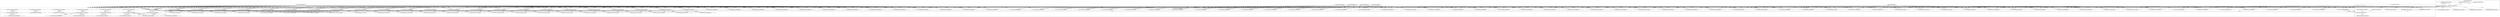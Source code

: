 digraph G {
	"1_fwatchdog#ServerID_6dcbcc88d5-j9zwp"->"10.1.80.1:34756#ServerID_OuterContainerID"[ label="RESPONSE" ];
	"1_fwatchdog#ServerID_6dcbcc88d5-j9zwp"->"10.1.80.1:34758#ServerID_OuterContainerID"[ label="RESPONSE" ];
	"10.1.80.1:57766#ServerID_OuterContainerID"->"1_fwatchdog#ServerID_667d78fb58-55kvm"[ label="GET" ];
	"10.1.80.1:34756#ServerID_OuterContainerID"->"1_fwatchdog#ServerID_6dcbcc88d5-j9zwp"[ label="GET" ];
	"10.1.80.1:34758#ServerID_OuterContainerID"->"1_fwatchdog#ServerID_6dcbcc88d5-j9zwp"[ label="GET" ];
	"1_fwatchdog#ServerID_667d78fb58-55kvm"->"10.1.80.1:57766#ServerID_OuterContainerID"[ label="RESPONSE" ];
	"10.1.80.1:57767#ServerID_OuterContainerID"->"1_fwatchdog#ServerID_667d78fb58-55kvm"[ label="GET" ];
	"10.152.183.10:53#ServerID_OuterContainerID"->"11_node#ServerID_0802701be25e"[ label="recvfrom" ];
	"1_fwatchdog#ServerID_667d78fb58-55kvm"->"10.1.80.1:57767#ServerID_OuterContainerID"[ label="RESPONSE" ];
	"10.1.80.1:57740#ServerID_OuterContainerID"->"1_fwatchdog#ServerID_8665dd9487-fclr8"[ label="GET" ];
	"10.1.80.1:57741#ServerID_OuterContainerID"->"1_fwatchdog#ServerID_8665dd9487-fclr8"[ label="GET" ];
	"1_fwatchdog#ServerID_8665dd9487-fclr8"->"10.1.80.1:57740#ServerID_OuterContainerID"[ label="RESPONSE" ];
	"1_fwatchdog#ServerID_8665dd9487-fclr8"->"10.1.80.1:57741#ServerID_OuterContainerID"[ label="RESPONSE" ];
	"10.1.80.1:37868#ServerID_OuterContainerID"->"1_fwatchdog#ServerID_76c96688d7-jnp5f"[ label="GET" ];
	"10.1.80.1:37870#ServerID_OuterContainerID"->"1_fwatchdog#ServerID_76c96688d7-jnp5f"[ label="GET" ];
	"1_fwatchdog#ServerID_76c96688d7-jnp5f"->"10.1.80.1:37868#ServerID_OuterContainerID"[ label="RESPONSE" ];
	"1_fwatchdog#ServerID_76c96688d7-jnp5f"->"10.1.80.1:37870#ServerID_OuterContainerID"[ label="RESPONSE" ];
	"10.1.80.1:57802#ServerID_OuterContainerID"->"1_fwatchdog#ServerID_667d78fb58-55kvm"[ label="GET" ];
	"1_fwatchdog#ServerID_667d78fb58-55kvm"->"10.1.80.1:57802#ServerID_OuterContainerID"[ label="RESPONSE" ];
	"10.1.80.1:57800#ServerID_OuterContainerID"->"1_fwatchdog#ServerID_667d78fb58-55kvm"[ label="GET" ];
	"1_fwatchdog#ServerID_667d78fb58-55kvm"->"10.1.80.1:57800#ServerID_OuterContainerID"[ label="RESPONSE" ];
	"10.1.80.1:34796#ServerID_OuterContainerID"->"1_fwatchdog#ServerID_6dcbcc88d5-j9zwp"[ label="GET" ];
	"10.1.80.1:34794#ServerID_OuterContainerID"->"1_fwatchdog#ServerID_6dcbcc88d5-j9zwp"[ label="GET" ];
	"1_fwatchdog#ServerID_6dcbcc88d5-j9zwp"->"10.1.80.1:34796#ServerID_OuterContainerID"[ label="RESPONSE" ];
	"1_fwatchdog#ServerID_6dcbcc88d5-j9zwp"->"10.1.80.1:34794#ServerID_OuterContainerID"[ label="RESPONSE" ];
	"10.1.80.1:57778#ServerID_OuterContainerID"->"1_fwatchdog#ServerID_8665dd9487-fclr8"[ label="GET" ];
	"10.1.80.1:57776#ServerID_OuterContainerID"->"1_fwatchdog#ServerID_8665dd9487-fclr8"[ label="GET" ];
	"1_fwatchdog#ServerID_8665dd9487-fclr8"->"10.1.80.1:57778#ServerID_OuterContainerID"[ label="RESPONSE" ];
	"1_fwatchdog#ServerID_8665dd9487-fclr8"->"10.1.80.1:57776#ServerID_OuterContainerID"[ label="RESPONSE" ];
	"10.1.80.1:37906#ServerID_OuterContainerID"->"1_fwatchdog#ServerID_76c96688d7-jnp5f"[ label="GET" ];
	"1_fwatchdog#ServerID_76c96688d7-jnp5f"->"10.1.80.1:37906#ServerID_OuterContainerID"[ label="RESPONSE" ];
	"10.1.80.1:37904#ServerID_OuterContainerID"->"1_fwatchdog#ServerID_76c96688d7-jnp5f"[ label="GET" ];
	"1_fwatchdog#ServerID_76c96688d7-jnp5f"->"10.1.80.1:37904#ServerID_OuterContainerID"[ label="RESPONSE" ];
	"10.1.80.93:55038#ServerID_OuterContainerID"->"1_fwatchdog#ServerID_6dcbcc88d5-j9zwp"[ label="POST" ];
	"1_fwatchdog#ServerID_6dcbcc88d5-j9zwp"->"gateway:8080#ServerID_OuterContainerID"[ label="POST" ];
	"1_fwatchdog#ServerID_6dcbcc88d5-j9zwp"->"10.1.80.93:8080#ServerID_OuterContainerID"[ label="POST" ];
	"10.1.80.93:33702#ServerID_OuterContainerID"->"1_fwatchdog#ServerID_667d78fb58-55kvm"[ label="POST" ];
	"1_fwatchdog#ServerID_667d78fb58-55kvm"->"10.1.80.93:33702#ServerID_OuterContainerID"[ label="RESPONSE" ];
	"10.1.80.93:8080#ServerID_OuterContainerID"->"1_fwatchdog#ServerID_6dcbcc88d5-j9zwp"[ label="RESPONSE" ];
	"gateway:8080#ServerID_OuterContainerID"->"1_fwatchdog#ServerID_6dcbcc88d5-j9zwp"[ label="RESPONSE" ];
	"1_fwatchdog#ServerID_6dcbcc88d5-j9zwp"->"10.1.80.93:55038#ServerID_OuterContainerID"[ label="RESPONSE" ];
	"10.1.80.93:55056#ServerID_OuterContainerID"->"1_fwatchdog#ServerID_6dcbcc88d5-j9zwp"[ label="POST" ];
	"1_fwatchdog#ServerID_6dcbcc88d5-j9zwp"->"gateway:8080#ServerID_OuterContainerID"[ label="POST" ];
	"1_fwatchdog#ServerID_6dcbcc88d5-j9zwp"->"10.1.80.93:8080#ServerID_OuterContainerID"[ label="POST" ];
	"10.1.80.93:33718#ServerID_OuterContainerID"->"1_fwatchdog#ServerID_667d78fb58-55kvm"[ label="POST" ];
	"1_fwatchdog#ServerID_667d78fb58-55kvm"->"10.1.80.93:33718#ServerID_OuterContainerID"[ label="RESPONSE" ];
	"10.1.80.93:8080#ServerID_OuterContainerID"->"1_fwatchdog#ServerID_6dcbcc88d5-j9zwp"[ label="RESPONSE" ];
	"gateway:8080#ServerID_OuterContainerID"->"1_fwatchdog#ServerID_6dcbcc88d5-j9zwp"[ label="RESPONSE" ];
	"1_fwatchdog#ServerID_6dcbcc88d5-j9zwp"->"10.1.80.93:55056#ServerID_OuterContainerID"[ label="RESPONSE" ];
	"10.1.80.93:55070#ServerID_OuterContainerID"->"1_fwatchdog#ServerID_6dcbcc88d5-j9zwp"[ label="POST" ];
	"1_fwatchdog#ServerID_6dcbcc88d5-j9zwp"->"gateway:8080#ServerID_OuterContainerID"[ label="POST" ];
	"1_fwatchdog#ServerID_6dcbcc88d5-j9zwp"->"10.1.80.93:8080#ServerID_OuterContainerID"[ label="POST" ];
	"10.1.80.93:33732#ServerID_OuterContainerID"->"1_fwatchdog#ServerID_667d78fb58-55kvm"[ label="POST" ];
	"1_fwatchdog#ServerID_667d78fb58-55kvm"->"10.1.80.93:33732#ServerID_OuterContainerID"[ label="RESPONSE" ];
	"10.1.80.93:8080#ServerID_OuterContainerID"->"1_fwatchdog#ServerID_6dcbcc88d5-j9zwp"[ label="RESPONSE" ];
	"gateway:8080#ServerID_OuterContainerID"->"1_fwatchdog#ServerID_6dcbcc88d5-j9zwp"[ label="RESPONSE" ];
	"1_fwatchdog#ServerID_6dcbcc88d5-j9zwp"->"10.1.80.93:55070#ServerID_OuterContainerID"[ label="RESPONSE" ];
	"10.1.80.93:55082#ServerID_OuterContainerID"->"1_fwatchdog#ServerID_6dcbcc88d5-j9zwp"[ label="POST" ];
	"1_fwatchdog#ServerID_6dcbcc88d5-j9zwp"->"gateway:8080#ServerID_OuterContainerID"[ label="POST" ];
	"1_fwatchdog#ServerID_6dcbcc88d5-j9zwp"->"10.1.80.93:8080#ServerID_OuterContainerID"[ label="POST" ];
	"10.1.80.93:33744#ServerID_OuterContainerID"->"1_fwatchdog#ServerID_667d78fb58-55kvm"[ label="POST" ];
	"1_fwatchdog#ServerID_667d78fb58-55kvm"->"10.1.80.93:33744#ServerID_OuterContainerID"[ label="RESPONSE" ];
	"10.1.80.93:8080#ServerID_OuterContainerID"->"1_fwatchdog#ServerID_6dcbcc88d5-j9zwp"[ label="RESPONSE" ];
	"gateway:8080#ServerID_OuterContainerID"->"1_fwatchdog#ServerID_6dcbcc88d5-j9zwp"[ label="RESPONSE" ];
	"1_fwatchdog#ServerID_6dcbcc88d5-j9zwp"->"10.1.80.93:55082#ServerID_OuterContainerID"[ label="RESPONSE" ];
	"10.1.80.93:55094#ServerID_OuterContainerID"->"1_fwatchdog#ServerID_6dcbcc88d5-j9zwp"[ label="POST" ];
	"1_fwatchdog#ServerID_6dcbcc88d5-j9zwp"->"gateway:8080#ServerID_OuterContainerID"[ label="POST" ];
	"1_fwatchdog#ServerID_6dcbcc88d5-j9zwp"->"10.1.80.93:8080#ServerID_OuterContainerID"[ label="POST" ];
	"10.1.80.93:33756#ServerID_OuterContainerID"->"1_fwatchdog#ServerID_667d78fb58-55kvm"[ label="POST" ];
	"1_fwatchdog#ServerID_667d78fb58-55kvm"->"10.1.80.93:33756#ServerID_OuterContainerID"[ label="RESPONSE" ];
	"10.1.80.93:8080#ServerID_OuterContainerID"->"1_fwatchdog#ServerID_6dcbcc88d5-j9zwp"[ label="RESPONSE" ];
	"gateway:8080#ServerID_OuterContainerID"->"1_fwatchdog#ServerID_6dcbcc88d5-j9zwp"[ label="RESPONSE" ];
	"1_fwatchdog#ServerID_6dcbcc88d5-j9zwp"->"10.1.80.93:55094#ServerID_OuterContainerID"[ label="RESPONSE" ];
	"10.1.80.1:57898#ServerID_OuterContainerID"->"1_fwatchdog#ServerID_667d78fb58-55kvm"[ label="GET" ];
	"10.1.80.1:57896#ServerID_OuterContainerID"->"1_fwatchdog#ServerID_667d78fb58-55kvm"[ label="GET" ];
	"1_fwatchdog#ServerID_667d78fb58-55kvm"->"10.1.80.1:57898#ServerID_OuterContainerID"[ label="RESPONSE" ];
	"1_fwatchdog#ServerID_667d78fb58-55kvm"->"10.1.80.1:57896#ServerID_OuterContainerID"[ label="RESPONSE" ];
	"10.1.80.1:34886#ServerID_OuterContainerID"->"1_fwatchdog#ServerID_6dcbcc88d5-j9zwp"[ label="GET" ];
	"10.1.80.1:34887#ServerID_OuterContainerID"->"1_fwatchdog#ServerID_6dcbcc88d5-j9zwp"[ label="GET" ];
	"1_fwatchdog#ServerID_6dcbcc88d5-j9zwp"->"10.1.80.1:34887#ServerID_OuterContainerID"[ label="RESPONSE" ];
	"1_fwatchdog#ServerID_6dcbcc88d5-j9zwp"->"10.1.80.1:34886#ServerID_OuterContainerID"[ label="RESPONSE" ];
	"10.1.80.1:57766#ServerID_OuterContainerID"->"1_fwatchdog#ServerID_0802701be25e"[ label="read" ];
	"10.1.80.1:57767#ServerID_OuterContainerID"->"1_fwatchdog#ServerID_0802701be25e"[ label="read" ];
	"1_fwatchdog#ServerID_0802701be25e"->"10.1.80.1:57767#ServerID_OuterContainerID"[ label="write" ];
	"1_fwatchdog#ServerID_0802701be25e"->"10.1.80.1:57766#ServerID_OuterContainerID"[ label="write" ];
	"10.1.80.1:34758#ServerID_OuterContainerID"->"1_fwatchdog#ServerID_736074b81582"[ label="read" ];
	"1_fwatchdog#ServerID_736074b81582"->"10.1.80.1:34758#ServerID_OuterContainerID"[ label="write" ];
	"10.1.80.1:34756#ServerID_OuterContainerID"->"1_fwatchdog#ServerID_736074b81582"[ label="read" ];
	"1_fwatchdog#ServerID_736074b81582"->"10.1.80.1:34756#ServerID_OuterContainerID"[ label="write" ];
	"10.1.80.1:57740#ServerID_OuterContainerID"->"1_fwatchdog#ServerID_86aa7f3fa3b0"[ label="read" ];
	"1_fwatchdog#ServerID_86aa7f3fa3b0"->"10.1.80.1:57740#ServerID_OuterContainerID"[ label="write" ];
	"10.1.80.1:57741#ServerID_OuterContainerID"->"1_fwatchdog#ServerID_86aa7f3fa3b0"[ label="read" ];
	"10.1.80.1:37870#ServerID_OuterContainerID"->"1_fwatchdog#ServerID_834d81eb81b3"[ label="read" ];
	"1_fwatchdog#ServerID_86aa7f3fa3b0"->"10.1.80.1:57741#ServerID_OuterContainerID"[ label="write" ];
	"10.1.80.1:37868#ServerID_OuterContainerID"->"1_fwatchdog#ServerID_834d81eb81b3"[ label="read" ];
	"1_fwatchdog#ServerID_834d81eb81b3"->"10.1.80.1:37868#ServerID_OuterContainerID"[ label="write" ];
	"1_fwatchdog#ServerID_834d81eb81b3"->"10.1.80.1:37870#ServerID_OuterContainerID"[ label="write" ];
	"10.1.80.1:57800#ServerID_OuterContainerID"->"1_fwatchdog#ServerID_0802701be25e"[ label="read" ];
	"10.1.80.1:57802#ServerID_OuterContainerID"->"1_fwatchdog#ServerID_0802701be25e"[ label="read" ];
	"1_fwatchdog#ServerID_0802701be25e"->"10.1.80.1:57802#ServerID_OuterContainerID"[ label="write" ];
	"1_fwatchdog#ServerID_0802701be25e"->"10.1.80.1:57800#ServerID_OuterContainerID"[ label="write" ];
	"10.1.80.1:34796#ServerID_OuterContainerID"->"1_fwatchdog#ServerID_736074b81582"[ label="read" ];
	"1_fwatchdog#ServerID_736074b81582"->"10.1.80.1:34796#ServerID_OuterContainerID"[ label="write" ];
	"10.1.80.1:34794#ServerID_OuterContainerID"->"1_fwatchdog#ServerID_736074b81582"[ label="read" ];
	"1_fwatchdog#ServerID_736074b81582"->"10.1.80.1:34794#ServerID_OuterContainerID"[ label="write" ];
	"10.1.80.1:57778#ServerID_OuterContainerID"->"1_fwatchdog#ServerID_86aa7f3fa3b0"[ label="read" ];
	"10.1.80.1:57776#ServerID_OuterContainerID"->"1_fwatchdog#ServerID_86aa7f3fa3b0"[ label="read" ];
	"1_fwatchdog#ServerID_86aa7f3fa3b0"->"10.1.80.1:57778#ServerID_OuterContainerID"[ label="write" ];
	"1_fwatchdog#ServerID_86aa7f3fa3b0"->"10.1.80.1:57776#ServerID_OuterContainerID"[ label="write" ];
	"10.1.80.93:55114#ServerID_OuterContainerID"->"1_fwatchdog#ServerID_6dcbcc88d5-j9zwp"[ label="POST" ];
	"1_fwatchdog#ServerID_6dcbcc88d5-j9zwp"->"gateway:8080#ServerID_OuterContainerID"[ label="POST" ];
	"1_fwatchdog#ServerID_6dcbcc88d5-j9zwp"->"10.1.80.93:8080#ServerID_OuterContainerID"[ label="POST" ];
	"1_fwatchdog#ServerID_667d78fb58-55kvm"->"10.1.80.93:33776#ServerID_OuterContainerID"[ label="RESPONSE" ];
	"10.1.80.93:33776#ServerID_OuterContainerID"->"1_fwatchdog#ServerID_667d78fb58-55kvm"[ label="POST" ];
	"10.1.80.93:8080#ServerID_OuterContainerID"->"1_fwatchdog#ServerID_6dcbcc88d5-j9zwp"[ label="RESPONSE" ];
	"gateway:8080#ServerID_OuterContainerID"->"1_fwatchdog#ServerID_6dcbcc88d5-j9zwp"[ label="RESPONSE" ];
	"1_fwatchdog#ServerID_6dcbcc88d5-j9zwp"->"10.1.80.93:55114#ServerID_OuterContainerID"[ label="RESPONSE" ];
	"10.1.80.1:57882#ServerID_OuterContainerID"->"1_fwatchdog#ServerID_8665dd9487-fclr8"[ label="GET" ];
	"10.1.80.1:57880#ServerID_OuterContainerID"->"1_fwatchdog#ServerID_8665dd9487-fclr8"[ label="GET" ];
	"1_fwatchdog#ServerID_8665dd9487-fclr8"->"10.1.80.1:57882#ServerID_OuterContainerID"[ label="RESPONSE" ];
	"1_fwatchdog#ServerID_8665dd9487-fclr8"->"10.1.80.1:57880#ServerID_OuterContainerID"[ label="RESPONSE" ];
	"10.1.80.1:38010#ServerID_OuterContainerID"->"1_fwatchdog#ServerID_76c96688d7-jnp5f"[ label="GET" ];
	"10.1.80.1:38008#ServerID_OuterContainerID"->"1_fwatchdog#ServerID_76c96688d7-jnp5f"[ label="GET" ];
	"1_fwatchdog#ServerID_76c96688d7-jnp5f"->"10.1.80.1:38010#ServerID_OuterContainerID"[ label="RESPONSE" ];
	"1_fwatchdog#ServerID_76c96688d7-jnp5f"->"10.1.80.1:38008#ServerID_OuterContainerID"[ label="RESPONSE" ];
	"10.1.80.93:55136#ServerID_OuterContainerID"->"1_fwatchdog#ServerID_6dcbcc88d5-j9zwp"[ label="POST" ];
	"10.1.80.1:37906#ServerID_OuterContainerID"->"1_fwatchdog#ServerID_834d81eb81b3"[ label="read" ];
	"10.1.80.1:37904#ServerID_OuterContainerID"->"1_fwatchdog#ServerID_834d81eb81b3"[ label="read" ];
	"1_fwatchdog#ServerID_6dcbcc88d5-j9zwp"->"gateway:8080#ServerID_OuterContainerID"[ label="POST" ];
	"1_fwatchdog#ServerID_6dcbcc88d5-j9zwp"->"10.1.80.93:8080#ServerID_OuterContainerID"[ label="POST" ];
	"10.1.80.93:33798#ServerID_OuterContainerID"->"1_fwatchdog#ServerID_667d78fb58-55kvm"[ label="POST" ];
	"10.1.80.93:55148#ServerID_OuterContainerID"->"1_fwatchdog#ServerID_6dcbcc88d5-j9zwp"[ label="POST" ];
	"1_fwatchdog#ServerID_6dcbcc88d5-j9zwp"->"gateway:8080#ServerID_OuterContainerID"[ label="POST" ];
	"1_fwatchdog#ServerID_6dcbcc88d5-j9zwp"->"10.1.80.93:8080#ServerID_OuterContainerID"[ label="POST" ];
	"10.1.80.93:33812#ServerID_OuterContainerID"->"1_fwatchdog#ServerID_667d78fb58-55kvm"[ label="POST" ];
	"1_fwatchdog#ServerID_667d78fb58-55kvm"->"10.1.80.93:33812#ServerID_OuterContainerID"[ label="RESPONSE" ];
	"10.1.80.93:8080#ServerID_OuterContainerID"->"1_fwatchdog#ServerID_6dcbcc88d5-j9zwp"[ label="RESPONSE" ];
	"gateway:8080#ServerID_OuterContainerID"->"1_fwatchdog#ServerID_6dcbcc88d5-j9zwp"[ label="RESPONSE" ];
	"1_fwatchdog#ServerID_6dcbcc88d5-j9zwp"->"10.1.80.93:55148#ServerID_OuterContainerID"[ label="RESPONSE" ];
	"1_fwatchdog#ServerID_834d81eb81b3"->"10.1.80.1:37906#ServerID_OuterContainerID"[ label="write" ];
	"10.1.80.93:55166#ServerID_OuterContainerID"->"1_fwatchdog#ServerID_6dcbcc88d5-j9zwp"[ label="POST" ];
	"1_fwatchdog#ServerID_6dcbcc88d5-j9zwp"->"gateway:8080#ServerID_OuterContainerID"[ label="POST" ];
	"1_fwatchdog#ServerID_6dcbcc88d5-j9zwp"->"10.1.80.93:8080#ServerID_OuterContainerID"[ label="POST" ];
	"10.1.80.93:33828#ServerID_OuterContainerID"->"1_fwatchdog#ServerID_667d78fb58-55kvm"[ label="POST" ];
	"1_fwatchdog#ServerID_667d78fb58-55kvm"->"10.1.80.93:33828#ServerID_OuterContainerID"[ label="RESPONSE" ];
	"10.1.80.93:8080#ServerID_OuterContainerID"->"1_fwatchdog#ServerID_6dcbcc88d5-j9zwp"[ label="RESPONSE" ];
	"gateway:8080#ServerID_OuterContainerID"->"1_fwatchdog#ServerID_6dcbcc88d5-j9zwp"[ label="RESPONSE" ];
	"1_fwatchdog#ServerID_834d81eb81b3"->"10.1.80.1:37904#ServerID_OuterContainerID"[ label="write" ];
	"1_fwatchdog#ServerID_6dcbcc88d5-j9zwp"->"10.1.80.93:55166#ServerID_OuterContainerID"[ label="RESPONSE" ];
	"10.1.80.93:55178#ServerID_OuterContainerID"->"1_fwatchdog#ServerID_6dcbcc88d5-j9zwp"[ label="POST" ];
	"10.1.80.93:55038#ServerID_OuterContainerID"->"1_fwatchdog#ServerID_736074b81582"[ label="read" ];
	"1_fwatchdog#ServerID_6dcbcc88d5-j9zwp"->"gateway:8080#ServerID_OuterContainerID"[ label="POST" ];
	"1_fwatchdog#ServerID_6dcbcc88d5-j9zwp"->"10.1.80.93:8080#ServerID_OuterContainerID"[ label="POST" ];
	"10.1.80.93:33840#ServerID_OuterContainerID"->"1_fwatchdog#ServerID_667d78fb58-55kvm"[ label="POST" ];
	"1_fwatchdog#ServerID_667d78fb58-55kvm"->"10.1.80.93:33840#ServerID_OuterContainerID"[ label="RESPONSE" ];
	"10.1.80.93:8080#ServerID_OuterContainerID"->"1_fwatchdog#ServerID_6dcbcc88d5-j9zwp"[ label="RESPONSE" ];
	"1_fwatchdog#ServerID_736074b81582"->"pipe:[20744869]#ServerID_736074b81582"[ label="write" ];
	"gateway:8080#ServerID_OuterContainerID"->"1_fwatchdog#ServerID_6dcbcc88d5-j9zwp"[ label="RESPONSE" ];
	"1_fwatchdog#ServerID_736074b81582"->"localhost:3000#ServerID_736074b81582"[ label="connect" ];
	"1_fwatchdog#ServerID_6dcbcc88d5-j9zwp"->"10.1.80.93:55178#ServerID_OuterContainerID"[ label="RESPONSE" ];
	"localhost:3000#ServerID_736074b81582"->"1_fwatchdog#ServerID_736074b81582"[ label="read" ];
	"1_fwatchdog#ServerID_736074b81582"->"localhost:3000#ServerID_736074b81582"[ label="write" ];
	"10.1.80.93:55194#ServerID_OuterContainerID"->"1_fwatchdog#ServerID_6dcbcc88d5-j9zwp"[ label="POST" ];
	"1_fwatchdog#ServerID_6dcbcc88d5-j9zwp"->"gateway:8080#ServerID_OuterContainerID"[ label="POST" ];
	"1_fwatchdog#ServerID_6dcbcc88d5-j9zwp"->"10.1.80.93:8080#ServerID_OuterContainerID"[ label="POST" ];
	"10.1.80.93:33856#ServerID_OuterContainerID"->"1_fwatchdog#ServerID_667d78fb58-55kvm"[ label="POST" ];
	"1_fwatchdog#ServerID_667d78fb58-55kvm"->"10.1.80.93:33856#ServerID_OuterContainerID"[ label="RESPONSE" ];
	"10.1.80.93:8080#ServerID_OuterContainerID"->"1_fwatchdog#ServerID_6dcbcc88d5-j9zwp"[ label="RESPONSE" ];
	"gateway:8080#ServerID_OuterContainerID"->"1_fwatchdog#ServerID_6dcbcc88d5-j9zwp"[ label="RESPONSE" ];
	"1_fwatchdog#ServerID_6dcbcc88d5-j9zwp"->"10.1.80.93:55194#ServerID_OuterContainerID"[ label="RESPONSE" ];
	"10.1.80.93:55210#ServerID_OuterContainerID"->"1_fwatchdog#ServerID_6dcbcc88d5-j9zwp"[ label="POST" ];
	"1_fwatchdog#ServerID_6dcbcc88d5-j9zwp"->"gateway:8080#ServerID_OuterContainerID"[ label="POST" ];
	"1_fwatchdog#ServerID_6dcbcc88d5-j9zwp"->"10.1.80.93:8080#ServerID_OuterContainerID"[ label="POST" ];
	"10.1.80.93:33872#ServerID_OuterContainerID"->"1_fwatchdog#ServerID_667d78fb58-55kvm"[ label="POST" ];
	"10.1.80.93:8080#ServerID_OuterContainerID"->"1_fwatchdog#ServerID_6dcbcc88d5-j9zwp"[ label="RESPONSE" ];
	"1_fwatchdog#ServerID_667d78fb58-55kvm"->"10.1.80.93:33872#ServerID_OuterContainerID"[ label="RESPONSE" ];
	"gateway:8080#ServerID_OuterContainerID"->"1_fwatchdog#ServerID_6dcbcc88d5-j9zwp"[ label="RESPONSE" ];
	"1_fwatchdog#ServerID_6dcbcc88d5-j9zwp"->"10.1.80.93:55210#ServerID_OuterContainerID"[ label="RESPONSE" ];
	"1_fwatchdog#ServerID_667d78fb58-55kvm"->"10.1.80.93:33798#ServerID_OuterContainerID"[ label="RESPONSE" ];
	"10.1.80.93:8080#ServerID_OuterContainerID"->"1_fwatchdog#ServerID_6dcbcc88d5-j9zwp"[ label="RESPONSE" ];
	"gateway:8080#ServerID_OuterContainerID"->"1_fwatchdog#ServerID_6dcbcc88d5-j9zwp"[ label="RESPONSE" ];
	"1_fwatchdog#ServerID_6dcbcc88d5-j9zwp"->"10.1.80.93:55136#ServerID_OuterContainerID"[ label="RESPONSE" ];
	"10.1.80.1:58012#ServerID_OuterContainerID"->"1_fwatchdog#ServerID_667d78fb58-55kvm"[ label="GET" ];
	"10.1.80.1:58013#ServerID_OuterContainerID"->"1_fwatchdog#ServerID_667d78fb58-55kvm"[ label="GET" ];
	"1_fwatchdog#ServerID_667d78fb58-55kvm"->"10.1.80.1:58013#ServerID_OuterContainerID"[ label="RESPONSE" ];
	"1_fwatchdog#ServerID_667d78fb58-55kvm"->"10.1.80.1:58012#ServerID_OuterContainerID"[ label="RESPONSE" ];
	"10.1.80.93:55136#ServerID_OuterContainerID"->"1_fwatchdog#ServerID_6dcbcc88d5-j9zwp"[ label="POST" ];
	"1_fwatchdog#ServerID_6dcbcc88d5-j9zwp"->"gateway:8080#ServerID_OuterContainerID"[ label="POST" ];
	"1_fwatchdog#ServerID_6dcbcc88d5-j9zwp"->"10.1.80.93:8080#ServerID_OuterContainerID"[ label="POST" ];
	"10.1.80.93:8080#ServerID_OuterContainerID"->"1_fwatchdog#ServerID_6dcbcc88d5-j9zwp"[ label="RESPONSE" ];
	"1_fwatchdog#ServerID_667d78fb58-55kvm"->"10.1.80.93:33886#ServerID_OuterContainerID"[ label="RESPONSE" ];
	"10.1.80.93:33886#ServerID_OuterContainerID"->"1_fwatchdog#ServerID_667d78fb58-55kvm"[ label="POST" ];
	"gateway:8080#ServerID_OuterContainerID"->"1_fwatchdog#ServerID_6dcbcc88d5-j9zwp"[ label="RESPONSE" ];
	"1_fwatchdog#ServerID_6dcbcc88d5-j9zwp"->"10.1.80.93:55136#ServerID_OuterContainerID"[ label="RESPONSE" ];
	"10.1.80.1:35012#ServerID_OuterContainerID"->"1_fwatchdog#ServerID_6dcbcc88d5-j9zwp"[ label="GET" ];
	"10.1.80.1:35013#ServerID_OuterContainerID"->"1_fwatchdog#ServerID_6dcbcc88d5-j9zwp"[ label="GET" ];
	"1_fwatchdog#ServerID_6dcbcc88d5-j9zwp"->"10.1.80.1:35013#ServerID_OuterContainerID"[ label="RESPONSE" ];
	"1_fwatchdog#ServerID_6dcbcc88d5-j9zwp"->"10.1.80.1:35012#ServerID_OuterContainerID"[ label="RESPONSE" ];
	"10.1.80.1:57994#ServerID_OuterContainerID"->"1_fwatchdog#ServerID_8665dd9487-fclr8"[ label="GET" ];
	"1_fwatchdog#ServerID_8665dd9487-fclr8"->"10.1.80.1:57995#ServerID_OuterContainerID"[ label="RESPONSE" ];
	"10.1.80.1:57995#ServerID_OuterContainerID"->"1_fwatchdog#ServerID_8665dd9487-fclr8"[ label="GET" ];
	"1_fwatchdog#ServerID_8665dd9487-fclr8"->"10.1.80.1:57994#ServerID_OuterContainerID"[ label="RESPONSE" ];
	"10.1.80.93:55244#ServerID_OuterContainerID"->"1_fwatchdog#ServerID_6dcbcc88d5-j9zwp"[ label="POST" ];
	"1_fwatchdog#ServerID_6dcbcc88d5-j9zwp"->"gateway:8080#ServerID_OuterContainerID"[ label="POST" ];
	"1_fwatchdog#ServerID_6dcbcc88d5-j9zwp"->"10.1.80.93:8080#ServerID_OuterContainerID"[ label="POST" ];
	"10.1.80.93:33906#ServerID_OuterContainerID"->"1_fwatchdog#ServerID_667d78fb58-55kvm"[ label="POST" ];
	"10.1.80.93:8080#ServerID_OuterContainerID"->"1_fwatchdog#ServerID_6dcbcc88d5-j9zwp"[ label="RESPONSE" ];
	"1_fwatchdog#ServerID_667d78fb58-55kvm"->"10.1.80.93:33906#ServerID_OuterContainerID"[ label="RESPONSE" ];
	"gateway:8080#ServerID_OuterContainerID"->"1_fwatchdog#ServerID_6dcbcc88d5-j9zwp"[ label="RESPONSE" ];
	"localhost:3000#ServerID_736074b81582"->"10_node#ServerID_736074b81582"[ label="read" ];
	"1_fwatchdog#ServerID_6dcbcc88d5-j9zwp"->"10.1.80.93:55244#ServerID_OuterContainerID"[ label="RESPONSE" ];
	"10.1.80.1:38134#ServerID_OuterContainerID"->"1_fwatchdog#ServerID_76c96688d7-jnp5f"[ label="GET" ];
	"10.1.80.1:38136#ServerID_OuterContainerID"->"1_fwatchdog#ServerID_76c96688d7-jnp5f"[ label="GET" ];
	"1_fwatchdog#ServerID_76c96688d7-jnp5f"->"10.1.80.1:38136#ServerID_OuterContainerID"[ label="RESPONSE" ];
	"1_fwatchdog#ServerID_76c96688d7-jnp5f"->"10.1.80.1:38134#ServerID_OuterContainerID"[ label="RESPONSE" ];
	"10_node#ServerID_736074b81582"->"pipe:[20744134]#ServerID_736074b81582"[ label="write" ];
	"10.1.80.93:55262#ServerID_OuterContainerID"->"1_fwatchdog#ServerID_6dcbcc88d5-j9zwp"[ label="POST" ];
	"1_fwatchdog#ServerID_6dcbcc88d5-j9zwp"->"gateway:8080#ServerID_OuterContainerID"[ label="POST" ];
	"1_fwatchdog#ServerID_6dcbcc88d5-j9zwp"->"10.1.80.93:8080#ServerID_OuterContainerID"[ label="POST" ];
	"10.1.80.93:33924#ServerID_OuterContainerID"->"1_fwatchdog#ServerID_667d78fb58-55kvm"[ label="POST" ];
	"1_fwatchdog#ServerID_667d78fb58-55kvm"->"10.1.80.93:33924#ServerID_OuterContainerID"[ label="RESPONSE" ];
	"10.1.80.93:8080#ServerID_OuterContainerID"->"1_fwatchdog#ServerID_6dcbcc88d5-j9zwp"[ label="RESPONSE" ];
	"gateway:8080#ServerID_OuterContainerID"->"1_fwatchdog#ServerID_6dcbcc88d5-j9zwp"[ label="RESPONSE" ];
	"1_fwatchdog#ServerID_6dcbcc88d5-j9zwp"->"10.1.80.93:55262#ServerID_OuterContainerID"[ label="RESPONSE" ];
	"10.1.80.93:55274#ServerID_OuterContainerID"->"1_fwatchdog#ServerID_6dcbcc88d5-j9zwp"[ label="POST" ];
	"1_fwatchdog#ServerID_6dcbcc88d5-j9zwp"->"gateway:8080#ServerID_OuterContainerID"[ label="POST" ];
	"1_fwatchdog#ServerID_6dcbcc88d5-j9zwp"->"10.1.80.93:8080#ServerID_OuterContainerID"[ label="POST" ];
	"10.1.80.93:33936#ServerID_OuterContainerID"->"1_fwatchdog#ServerID_667d78fb58-55kvm"[ label="POST" ];
	"1_fwatchdog#ServerID_667d78fb58-55kvm"->"10.1.80.93:33936#ServerID_OuterContainerID"[ label="RESPONSE" ];
	"10.1.80.93:8080#ServerID_OuterContainerID"->"1_fwatchdog#ServerID_6dcbcc88d5-j9zwp"[ label="RESPONSE" ];
	"gateway:8080#ServerID_OuterContainerID"->"1_fwatchdog#ServerID_6dcbcc88d5-j9zwp"[ label="RESPONSE" ];
	"1_fwatchdog#ServerID_6dcbcc88d5-j9zwp"->"10.1.80.93:55274#ServerID_OuterContainerID"[ label="RESPONSE" ];
	"10.1.80.93:55288#ServerID_OuterContainerID"->"1_fwatchdog#ServerID_6dcbcc88d5-j9zwp"[ label="POST" ];
	"1_fwatchdog#ServerID_6dcbcc88d5-j9zwp"->"10.1.80.93:8080#ServerID_OuterContainerID"[ label="POST" ];
	"1_fwatchdog#ServerID_6dcbcc88d5-j9zwp"->"gateway:8080#ServerID_OuterContainerID"[ label="POST" ];
	"10.1.80.93:33950#ServerID_OuterContainerID"->"1_fwatchdog#ServerID_667d78fb58-55kvm"[ label="POST" ];
	"1_fwatchdog#ServerID_667d78fb58-55kvm"->"10.1.80.93:33950#ServerID_OuterContainerID"[ label="RESPONSE" ];
	"10.1.80.93:8080#ServerID_OuterContainerID"->"1_fwatchdog#ServerID_6dcbcc88d5-j9zwp"[ label="RESPONSE" ];
	"gateway:8080#ServerID_OuterContainerID"->"1_fwatchdog#ServerID_6dcbcc88d5-j9zwp"[ label="RESPONSE" ];
	"1_fwatchdog#ServerID_6dcbcc88d5-j9zwp"->"10.1.80.93:55288#ServerID_OuterContainerID"[ label="RESPONSE" ];
	"10.1.80.93:55302#ServerID_OuterContainerID"->"1_fwatchdog#ServerID_6dcbcc88d5-j9zwp"[ label="POST" ];
	"/etc/hosts#ServerID_736074b81582"->"10_node#ServerID_736074b81582"[ label="read" ];
	"1_fwatchdog#ServerID_6dcbcc88d5-j9zwp"->"gateway:8080#ServerID_OuterContainerID"[ label="POST" ];
	"1_fwatchdog#ServerID_6dcbcc88d5-j9zwp"->"10.1.80.93:8080#ServerID_OuterContainerID"[ label="POST" ];
	"10.1.80.93:33964#ServerID_OuterContainerID"->"1_fwatchdog#ServerID_667d78fb58-55kvm"[ label="POST" ];
	"1_fwatchdog#ServerID_667d78fb58-55kvm"->"10.1.80.93:33964#ServerID_OuterContainerID"[ label="RESPONSE" ];
	"10.1.80.93:8080#ServerID_OuterContainerID"->"1_fwatchdog#ServerID_6dcbcc88d5-j9zwp"[ label="RESPONSE" ];
	"/etc/resolv.conf#ServerID_736074b81582"->"10_node#ServerID_736074b81582"[ label="read" ];
	"gateway:8080#ServerID_OuterContainerID"->"1_fwatchdog#ServerID_6dcbcc88d5-j9zwp"[ label="RESPONSE" ];
	"1_fwatchdog#ServerID_6dcbcc88d5-j9zwp"->"10.1.80.93:55302#ServerID_OuterContainerID"[ label="RESPONSE" ];
	"10.1.80.93:55314#ServerID_OuterContainerID"->"1_fwatchdog#ServerID_6dcbcc88d5-j9zwp"[ label="POST" ];
	"1_fwatchdog#ServerID_6dcbcc88d5-j9zwp"->"gateway:8080#ServerID_OuterContainerID"[ label="POST" ];
	"1_fwatchdog#ServerID_6dcbcc88d5-j9zwp"->"10.1.80.93:8080#ServerID_OuterContainerID"[ label="POST" ];
	"10.1.80.93:33976#ServerID_OuterContainerID"->"1_fwatchdog#ServerID_667d78fb58-55kvm"[ label="POST" ];
	"1_fwatchdog#ServerID_667d78fb58-55kvm"->"10.1.80.93:33976#ServerID_OuterContainerID"[ label="RESPONSE" ];
	"10.1.80.93:8080#ServerID_OuterContainerID"->"1_fwatchdog#ServerID_6dcbcc88d5-j9zwp"[ label="RESPONSE" ];
	"10_node#ServerID_736074b81582"->"10.152.183.10:53#ServerID_OuterContainerID"[ label="sendto" ];
	"gateway:8080#ServerID_OuterContainerID"->"1_fwatchdog#ServerID_6dcbcc88d5-j9zwp"[ label="RESPONSE" ];
	"1_fwatchdog#ServerID_6dcbcc88d5-j9zwp"->"10.1.80.93:55314#ServerID_OuterContainerID"[ label="RESPONSE" ];
	"10.1.80.1:58118#ServerID_OuterContainerID"->"1_fwatchdog#ServerID_667d78fb58-55kvm"[ label="GET" ];
	"10.1.80.1:58120#ServerID_OuterContainerID"->"1_fwatchdog#ServerID_667d78fb58-55kvm"[ label="GET" ];
	"1_fwatchdog#ServerID_667d78fb58-55kvm"->"10.1.80.1:58120#ServerID_OuterContainerID"[ label="RESPONSE" ];
	"1_fwatchdog#ServerID_667d78fb58-55kvm"->"10.1.80.1:58118#ServerID_OuterContainerID"[ label="RESPONSE" ];
	"10.1.80.1:35108#ServerID_OuterContainerID"->"1_fwatchdog#ServerID_6dcbcc88d5-j9zwp"[ label="GET" ];
	"1_fwatchdog#ServerID_6dcbcc88d5-j9zwp"->"10.1.80.1:35108#ServerID_OuterContainerID"[ label="RESPONSE" ];
	"10.152.183.10:53#ServerID_OuterContainerID"->"10_node#ServerID_736074b81582"[ label="recvfrom" ];
	"10.1.80.1:35110#ServerID_OuterContainerID"->"1_fwatchdog#ServerID_6dcbcc88d5-j9zwp"[ label="GET" ];
	"1_fwatchdog#ServerID_6dcbcc88d5-j9zwp"->"10.1.80.1:35110#ServerID_OuterContainerID"[ label="RESPONSE" ];
	"10.1.80.1:58092#ServerID_OuterContainerID"->"1_fwatchdog#ServerID_8665dd9487-fclr8"[ label="GET" ];
	"1_fwatchdog#ServerID_8665dd9487-fclr8"->"10.1.80.1:58092#ServerID_OuterContainerID"[ label="RESPONSE" ];
	"10.1.80.1:58090#ServerID_OuterContainerID"->"1_fwatchdog#ServerID_8665dd9487-fclr8"[ label="GET" ];
	"1_fwatchdog#ServerID_8665dd9487-fclr8"->"10.1.80.1:58090#ServerID_OuterContainerID"[ label="RESPONSE" ];
	"10.1.80.1:38218#ServerID_OuterContainerID"->"1_fwatchdog#ServerID_76c96688d7-jnp5f"[ label="GET" ];
	"1_fwatchdog#ServerID_76c96688d7-jnp5f"->"10.1.80.1:38218#ServerID_OuterContainerID"[ label="RESPONSE" ];
	"10.1.80.1:38219#ServerID_OuterContainerID"->"1_fwatchdog#ServerID_76c96688d7-jnp5f"[ label="GET" ];
	"1_fwatchdog#ServerID_76c96688d7-jnp5f"->"10.1.80.1:38219#ServerID_OuterContainerID"[ label="RESPONSE" ];
	"10.1.80.1:58146#ServerID_OuterContainerID"->"1_fwatchdog#ServerID_667d78fb58-55kvm"[ label="GET" ];
	"10.1.80.1:58144#ServerID_OuterContainerID"->"1_fwatchdog#ServerID_667d78fb58-55kvm"[ label="GET" ];
	"1_fwatchdog#ServerID_667d78fb58-55kvm"->"10.1.80.1:58146#ServerID_OuterContainerID"[ label="RESPONSE" ];
	"1_fwatchdog#ServerID_667d78fb58-55kvm"->"10.1.80.1:58144#ServerID_OuterContainerID"[ label="RESPONSE" ];
	"10.1.80.1:35136#ServerID_OuterContainerID"->"1_fwatchdog#ServerID_6dcbcc88d5-j9zwp"[ label="GET" ];
	"1_fwatchdog#ServerID_6dcbcc88d5-j9zwp"->"10.1.80.1:35136#ServerID_OuterContainerID"[ label="RESPONSE" ];
	"10.1.80.1:35134#ServerID_OuterContainerID"->"1_fwatchdog#ServerID_6dcbcc88d5-j9zwp"[ label="GET" ];
	"1_fwatchdog#ServerID_6dcbcc88d5-j9zwp"->"10.1.80.1:35134#ServerID_OuterContainerID"[ label="RESPONSE" ];
	"10.1.80.1:58120#ServerID_OuterContainerID"->"1_fwatchdog#ServerID_8665dd9487-fclr8"[ label="GET" ];
	"10.1.80.1:58118#ServerID_OuterContainerID"->"1_fwatchdog#ServerID_8665dd9487-fclr8"[ label="GET" ];
	"1_fwatchdog#ServerID_8665dd9487-fclr8"->"10.1.80.1:58120#ServerID_OuterContainerID"[ label="RESPONSE" ];
	"1_fwatchdog#ServerID_8665dd9487-fclr8"->"10.1.80.1:58118#ServerID_OuterContainerID"[ label="RESPONSE" ];
	"10.1.80.1:38248#ServerID_OuterContainerID"->"1_fwatchdog#ServerID_76c96688d7-jnp5f"[ label="GET" ];
	"10.1.80.1:38246#ServerID_OuterContainerID"->"1_fwatchdog#ServerID_76c96688d7-jnp5f"[ label="GET" ];
	"1_fwatchdog#ServerID_76c96688d7-jnp5f"->"10.1.80.1:38248#ServerID_OuterContainerID"[ label="RESPONSE" ];
	"1_fwatchdog#ServerID_76c96688d7-jnp5f"->"10.1.80.1:38246#ServerID_OuterContainerID"[ label="RESPONSE" ];
	"10_node#ServerID_736074b81582"->"gateway:8080#ServerID_OuterContainerID"[ label="connect" ];
	"1_fwatchdog#ServerID_0802701be25e"->"localhost:3000#ServerID_0802701be25e"[ label="write" ];
	"localhost:3000#ServerID_0802701be25e"->"1_fwatchdog#ServerID_0802701be25e"[ label="read" ];
	"10.1.80.93:33702#ServerID_OuterContainerID"->"1_fwatchdog#ServerID_0802701be25e"[ label="read" ];
	"1_fwatchdog#ServerID_0802701be25e"->"localhost:3000#ServerID_0802701be25e"[ label="connect" ];
	"1_fwatchdog#ServerID_0802701be25e"->"pipe:[20744658]#ServerID_0802701be25e"[ label="write" ];
	"localhost:3000#ServerID_0802701be25e"->"11_node#ServerID_0802701be25e"[ label="read" ];
	"11_node#ServerID_0802701be25e"->"pipe:[20744960]#ServerID_0802701be25e"[ label="write" ];
	"1_fwatchdog#ServerID_0802701be25e"->"pipe:[20744659]#ServerID_0802701be25e"[ label="write" ];
	"1_fwatchdog#ServerID_0802701be25e"->"10.1.80.93:33702#ServerID_OuterContainerID"[ label="write" ];
	"gateway:8080#ServerID_OuterContainerID"->"10_node#ServerID_736074b81582"[ label="read" ];
	"1_fwatchdog#ServerID_736074b81582"->"pipe:[20744870]#ServerID_736074b81582"[ label="write" ];
	"1_fwatchdog#ServerID_736074b81582"->"10.1.80.93:55038#ServerID_OuterContainerID"[ label="write" ];
	"10.1.80.93:55056#ServerID_OuterContainerID"->"1_fwatchdog#ServerID_736074b81582"[ label="read" ];
	"10.1.80.93:33718#ServerID_OuterContainerID"->"1_fwatchdog#ServerID_0802701be25e"[ label="read" ];
	"1_fwatchdog#ServerID_0802701be25e"->"10.1.80.93:33718#ServerID_OuterContainerID"[ label="write" ];
	"1_fwatchdog#ServerID_736074b81582"->"10.1.80.93:55056#ServerID_OuterContainerID"[ label="write" ];
	"10.1.80.93:55070#ServerID_OuterContainerID"->"1_fwatchdog#ServerID_736074b81582"[ label="read" ];
	"10.1.80.93:33732#ServerID_OuterContainerID"->"1_fwatchdog#ServerID_0802701be25e"[ label="read" ];
	"1_fwatchdog#ServerID_0802701be25e"->"10.1.80.93:33732#ServerID_OuterContainerID"[ label="write" ];
	"1_fwatchdog#ServerID_736074b81582"->"10.1.80.93:55070#ServerID_OuterContainerID"[ label="write" ];
	"10.1.80.93:55082#ServerID_OuterContainerID"->"1_fwatchdog#ServerID_736074b81582"[ label="read" ];
	"10.1.80.93:33744#ServerID_OuterContainerID"->"1_fwatchdog#ServerID_0802701be25e"[ label="read" ];
	"1_fwatchdog#ServerID_0802701be25e"->"10.1.80.93:33744#ServerID_OuterContainerID"[ label="write" ];
	"1_fwatchdog#ServerID_736074b81582"->"10.1.80.93:55082#ServerID_OuterContainerID"[ label="write" ];
	"10.1.80.93:55094#ServerID_OuterContainerID"->"1_fwatchdog#ServerID_736074b81582"[ label="read" ];
	"10.1.80.93:33756#ServerID_OuterContainerID"->"1_fwatchdog#ServerID_0802701be25e"[ label="read" ];
	"1_fwatchdog#ServerID_0802701be25e"->"10.1.80.93:33756#ServerID_OuterContainerID"[ label="write" ];
	"1_fwatchdog#ServerID_736074b81582"->"10.1.80.93:55094#ServerID_OuterContainerID"[ label="write" ];
	"10.1.80.1:57898#ServerID_OuterContainerID"->"1_fwatchdog#ServerID_0802701be25e"[ label="read" ];
	"10.1.80.1:57896#ServerID_OuterContainerID"->"1_fwatchdog#ServerID_0802701be25e"[ label="read" ];
	"1_fwatchdog#ServerID_0802701be25e"->"10.1.80.1:57898#ServerID_OuterContainerID"[ label="write" ];
	"1_fwatchdog#ServerID_0802701be25e"->"10.1.80.1:57896#ServerID_OuterContainerID"[ label="write" ];
	"1_fwatchdog#ServerID_736074b81582"->"10.1.80.1:34887#ServerID_OuterContainerID"[ label="write" ];
	"10.1.80.1:34887#ServerID_OuterContainerID"->"1_fwatchdog#ServerID_736074b81582"[ label="read" ];
	"10.1.80.1:34886#ServerID_OuterContainerID"->"1_fwatchdog#ServerID_736074b81582"[ label="read" ];
	"1_fwatchdog#ServerID_736074b81582"->"10.1.80.1:34886#ServerID_OuterContainerID"[ label="write" ];
	"10.1.80.93:55114#ServerID_OuterContainerID"->"1_fwatchdog#ServerID_736074b81582"[ label="read" ];
	"10.1.80.93:33776#ServerID_OuterContainerID"->"1_fwatchdog#ServerID_0802701be25e"[ label="read" ];
	"1_fwatchdog#ServerID_0802701be25e"->"10.1.80.93:33776#ServerID_OuterContainerID"[ label="write" ];
	"1_fwatchdog#ServerID_736074b81582"->"10.1.80.93:55114#ServerID_OuterContainerID"[ label="write" ];
	"10.1.80.1:57882#ServerID_OuterContainerID"->"1_fwatchdog#ServerID_86aa7f3fa3b0"[ label="read" ];
	"1_fwatchdog#ServerID_86aa7f3fa3b0"->"10.1.80.1:57882#ServerID_OuterContainerID"[ label="write" ];
	"1_fwatchdog#ServerID_86aa7f3fa3b0"->"10.1.80.1:57880#ServerID_OuterContainerID"[ label="write" ];
	"10.1.80.1:57880#ServerID_OuterContainerID"->"1_fwatchdog#ServerID_86aa7f3fa3b0"[ label="read" ];
	"10.1.80.1:38010#ServerID_OuterContainerID"->"1_fwatchdog#ServerID_834d81eb81b3"[ label="read" ];
	"1_fwatchdog#ServerID_834d81eb81b3"->"10.1.80.1:38010#ServerID_OuterContainerID"[ label="write" ];
	"10.1.80.1:38008#ServerID_OuterContainerID"->"1_fwatchdog#ServerID_834d81eb81b3"[ label="read" ];
	"1_fwatchdog#ServerID_834d81eb81b3"->"10.1.80.1:38008#ServerID_OuterContainerID"[ label="write" ];
	"10.1.80.93:55136#ServerID_OuterContainerID"->"1_fwatchdog#ServerID_736074b81582"[ label="read" ];
	"10.1.80.93:33798#ServerID_OuterContainerID"->"1_fwatchdog#ServerID_0802701be25e"[ label="read" ];
	"/etc/hosts#ServerID_0802701be25e"->"11_node#ServerID_0802701be25e"[ label="read" ];
	"/etc/resolv.conf#ServerID_0802701be25e"->"11_node#ServerID_0802701be25e"[ label="read" ];
	"11_node#ServerID_0802701be25e"->"10.152.183.10:53#ServerID_OuterContainerID"[ label="sendto" ];
	"10.152.183.10:53#ServerID_OuterContainerID"->"11_node#ServerID_0802701be25e"[ label="recvfrom" ];
	"10.1.80.93:55148#ServerID_OuterContainerID"->"1_fwatchdog#ServerID_736074b81582"[ label="read" ];
	"10.1.80.93:33812#ServerID_OuterContainerID"->"1_fwatchdog#ServerID_0802701be25e"[ label="read" ];
	"1_fwatchdog#ServerID_0802701be25e"->"10.1.80.93:33812#ServerID_OuterContainerID"[ label="write" ];
	"10.1.80.93:55166#ServerID_OuterContainerID"->"1_fwatchdog#ServerID_736074b81582"[ label="read" ];
	"1_fwatchdog#ServerID_736074b81582"->"10.1.80.93:55148#ServerID_OuterContainerID"[ label="write" ];
	"11_node#ServerID_0802701be25e"->"182.255.35.53:443#ServerID_OuterContainerID"[ label="connect" ];
	"10.1.80.93:33828#ServerID_OuterContainerID"->"1_fwatchdog#ServerID_0802701be25e"[ label="read" ];
	"1_fwatchdog#ServerID_0802701be25e"->"10.1.80.93:33828#ServerID_OuterContainerID"[ label="write" ];
	"1_fwatchdog#ServerID_736074b81582"->"10.1.80.93:55166#ServerID_OuterContainerID"[ label="write" ];
	"11_node#ServerID_0802701be25e"->"182.255.35.53:443#ServerID_OuterContainerID"[ label="write" ];
	"10.1.80.93:55178#ServerID_OuterContainerID"->"1_fwatchdog#ServerID_736074b81582"[ label="read" ];
	"10.1.80.93:33840#ServerID_OuterContainerID"->"1_fwatchdog#ServerID_0802701be25e"[ label="read" ];
	"1_fwatchdog#ServerID_0802701be25e"->"10.1.80.93:33840#ServerID_OuterContainerID"[ label="write" ];
	"1_fwatchdog#ServerID_736074b81582"->"10.1.80.93:55178#ServerID_OuterContainerID"[ label="write" ];
	"182.255.35.53:443#ServerID_OuterContainerID"->"11_node#ServerID_0802701be25e"[ label="read" ];
	"10.1.80.93:55194#ServerID_OuterContainerID"->"1_fwatchdog#ServerID_736074b81582"[ label="read" ];
	"10.1.80.93:33856#ServerID_OuterContainerID"->"1_fwatchdog#ServerID_0802701be25e"[ label="read" ];
	"1_fwatchdog#ServerID_0802701be25e"->"10.1.80.93:33856#ServerID_OuterContainerID"[ label="write" ];
	"1_fwatchdog#ServerID_736074b81582"->"10.1.80.93:55194#ServerID_OuterContainerID"[ label="write" ];
	"10.1.80.93:55210#ServerID_OuterContainerID"->"1_fwatchdog#ServerID_736074b81582"[ label="read" ];
	"10.1.80.93:33872#ServerID_OuterContainerID"->"1_fwatchdog#ServerID_0802701be25e"[ label="read" ];
	"1_fwatchdog#ServerID_0802701be25e"->"10.1.80.93:33872#ServerID_OuterContainerID"[ label="write" ];
	"1_fwatchdog#ServerID_736074b81582"->"10.1.80.93:55210#ServerID_OuterContainerID"[ label="write" ];
	"11_node#ServerID_0802701be25e"->"/home/app/escape2.sh#ServerID_0802701be25e"[ label="write" ];
	"1_fwatchdog#ServerID_0802701be25e"->"10.1.80.93:33798#ServerID_OuterContainerID"[ label="write" ];
	"1_fwatchdog#ServerID_736074b81582"->"10.1.80.93:55136#ServerID_OuterContainerID"[ label="write" ];
	"10.1.80.1:58013#ServerID_OuterContainerID"->"1_fwatchdog#ServerID_0802701be25e"[ label="read" ];
	"10.1.80.1:58012#ServerID_OuterContainerID"->"1_fwatchdog#ServerID_0802701be25e"[ label="read" ];
	"1_fwatchdog#ServerID_0802701be25e"->"10.1.80.1:58013#ServerID_OuterContainerID"[ label="write" ];
	"1_fwatchdog#ServerID_0802701be25e"->"10.1.80.1:58012#ServerID_OuterContainerID"[ label="write" ];
	"10.1.80.93:33886#ServerID_OuterContainerID"->"1_fwatchdog#ServerID_0802701be25e"[ label="read" ];
	"1_fwatchdog#ServerID_0802701be25e"->"10.1.80.93:33886#ServerID_OuterContainerID"[ label="write" ];
	"10.1.80.1:35012#ServerID_OuterContainerID"->"1_fwatchdog#ServerID_736074b81582"[ label="read" ];
	"10.1.80.1:35013#ServerID_OuterContainerID"->"1_fwatchdog#ServerID_736074b81582"[ label="read" ];
	"1_fwatchdog#ServerID_736074b81582"->"10.1.80.1:35013#ServerID_OuterContainerID"[ label="write" ];
	"1_fwatchdog#ServerID_736074b81582"->"10.1.80.1:35012#ServerID_OuterContainerID"[ label="write" ];
	"10.1.80.1:57994#ServerID_OuterContainerID"->"1_fwatchdog#ServerID_86aa7f3fa3b0"[ label="read" ];
	"10.1.80.1:57995#ServerID_OuterContainerID"->"1_fwatchdog#ServerID_86aa7f3fa3b0"[ label="read" ];
	"1_fwatchdog#ServerID_86aa7f3fa3b0"->"10.1.80.1:57994#ServerID_OuterContainerID"[ label="write" ];
	"1_fwatchdog#ServerID_86aa7f3fa3b0"->"10.1.80.1:57995#ServerID_OuterContainerID"[ label="write" ];
	"10.1.80.93:55244#ServerID_OuterContainerID"->"1_fwatchdog#ServerID_736074b81582"[ label="read" ];
	"10.1.80.93:33906#ServerID_OuterContainerID"->"1_fwatchdog#ServerID_0802701be25e"[ label="read" ];
	"1_fwatchdog#ServerID_0802701be25e"->"10.1.80.93:33906#ServerID_OuterContainerID"[ label="write" ];
	"1_fwatchdog#ServerID_834d81eb81b3"->"10.1.80.1:38136#ServerID_OuterContainerID"[ label="write" ];
	"1_fwatchdog#ServerID_736074b81582"->"10.1.80.93:55244#ServerID_OuterContainerID"[ label="write" ];
	"10.1.80.1:38136#ServerID_OuterContainerID"->"1_fwatchdog#ServerID_834d81eb81b3"[ label="read" ];
	"10.1.80.1:38134#ServerID_OuterContainerID"->"1_fwatchdog#ServerID_834d81eb81b3"[ label="read" ];
	"1_fwatchdog#ServerID_834d81eb81b3"->"10.1.80.1:38134#ServerID_OuterContainerID"[ label="write" ];
	"10.1.80.93:55262#ServerID_OuterContainerID"->"1_fwatchdog#ServerID_736074b81582"[ label="read" ];
	"10.1.80.93:33924#ServerID_OuterContainerID"->"1_fwatchdog#ServerID_0802701be25e"[ label="read" ];
	"1_fwatchdog#ServerID_0802701be25e"->"10.1.80.93:33924#ServerID_OuterContainerID"[ label="write" ];
	"1_fwatchdog#ServerID_736074b81582"->"10.1.80.93:55262#ServerID_OuterContainerID"[ label="write" ];
	"10.1.80.93:55274#ServerID_OuterContainerID"->"1_fwatchdog#ServerID_736074b81582"[ label="read" ];
	"10.1.80.93:33936#ServerID_OuterContainerID"->"1_fwatchdog#ServerID_0802701be25e"[ label="read" ];
	"1_fwatchdog#ServerID_0802701be25e"->"10.1.80.93:33936#ServerID_OuterContainerID"[ label="write" ];
	"1_fwatchdog#ServerID_736074b81582"->"10.1.80.93:55274#ServerID_OuterContainerID"[ label="write" ];
	"10.1.80.93:55288#ServerID_OuterContainerID"->"1_fwatchdog#ServerID_736074b81582"[ label="read" ];
	"10.1.80.93:33950#ServerID_OuterContainerID"->"1_fwatchdog#ServerID_0802701be25e"[ label="read" ];
	"1_fwatchdog#ServerID_736074b81582"->"10.1.80.93:55288#ServerID_OuterContainerID"[ label="write" ];
	"1_fwatchdog#ServerID_0802701be25e"->"10.1.80.93:33950#ServerID_OuterContainerID"[ label="write" ];
	"10.1.80.93:55302#ServerID_OuterContainerID"->"1_fwatchdog#ServerID_736074b81582"[ label="read" ];
	"10.1.80.93:33964#ServerID_OuterContainerID"->"1_fwatchdog#ServerID_0802701be25e"[ label="read" ];
	"1_fwatchdog#ServerID_0802701be25e"->"10.1.80.93:33964#ServerID_OuterContainerID"[ label="write" ];
	"1_fwatchdog#ServerID_736074b81582"->"10.1.80.93:55302#ServerID_OuterContainerID"[ label="write" ];
	"10.1.80.93:55314#ServerID_OuterContainerID"->"1_fwatchdog#ServerID_736074b81582"[ label="read" ];
	"10.1.80.93:33976#ServerID_OuterContainerID"->"1_fwatchdog#ServerID_0802701be25e"[ label="read" ];
	"1_fwatchdog#ServerID_0802701be25e"->"10.1.80.93:33976#ServerID_OuterContainerID"[ label="write" ];
	"1_fwatchdog#ServerID_736074b81582"->"10.1.80.93:55314#ServerID_OuterContainerID"[ label="write" ];
	"10.1.80.1:58118#ServerID_OuterContainerID"->"1_fwatchdog#ServerID_0802701be25e"[ label="read" ];
	"1_fwatchdog#ServerID_0802701be25e"->"10.1.80.1:58120#ServerID_OuterContainerID"[ label="write" ];
	"10.1.80.1:58120#ServerID_OuterContainerID"->"1_fwatchdog#ServerID_0802701be25e"[ label="read" ];
	"1_fwatchdog#ServerID_736074b81582"->"10.1.80.1:35108#ServerID_OuterContainerID"[ label="write" ];
	"1_fwatchdog#ServerID_0802701be25e"->"10.1.80.1:58118#ServerID_OuterContainerID"[ label="write" ];
	"10.1.80.1:35108#ServerID_OuterContainerID"->"1_fwatchdog#ServerID_736074b81582"[ label="read" ];
	"10.1.80.1:35110#ServerID_OuterContainerID"->"1_fwatchdog#ServerID_736074b81582"[ label="read" ];
	"1_fwatchdog#ServerID_736074b81582"->"10.1.80.1:35110#ServerID_OuterContainerID"[ label="write" ];
	"10.1.80.1:58092#ServerID_OuterContainerID"->"1_fwatchdog#ServerID_86aa7f3fa3b0"[ label="read" ];
	"10.1.80.1:58090#ServerID_OuterContainerID"->"1_fwatchdog#ServerID_86aa7f3fa3b0"[ label="read" ];
	"1_fwatchdog#ServerID_86aa7f3fa3b0"->"10.1.80.1:58092#ServerID_OuterContainerID"[ label="write" ];
	"1_fwatchdog#ServerID_86aa7f3fa3b0"->"10.1.80.1:58090#ServerID_OuterContainerID"[ label="write" ];
	"10.1.80.1:38219#ServerID_OuterContainerID"->"1_fwatchdog#ServerID_834d81eb81b3"[ label="read" ];
	"10.1.80.1:38218#ServerID_OuterContainerID"->"1_fwatchdog#ServerID_834d81eb81b3"[ label="read" ];
	"1_fwatchdog#ServerID_834d81eb81b3"->"10.1.80.1:38218#ServerID_OuterContainerID"[ label="write" ];
	"10.1.80.1:35136#ServerID_OuterContainerID"->"1_fwatchdog#ServerID_736074b81582"[ label="read" ];
	"1_fwatchdog#ServerID_834d81eb81b3"->"10.1.80.1:38219#ServerID_OuterContainerID"[ label="write" ];
	"10.1.80.1:58146#ServerID_OuterContainerID"->"1_fwatchdog#ServerID_0802701be25e"[ label="read" ];
	"1_fwatchdog#ServerID_0802701be25e"->"10.1.80.1:58146#ServerID_OuterContainerID"[ label="write" ];
	"10.1.80.1:58144#ServerID_OuterContainerID"->"1_fwatchdog#ServerID_0802701be25e"[ label="read" ];
	"1_fwatchdog#ServerID_0802701be25e"->"10.1.80.1:58144#ServerID_OuterContainerID"[ label="write" ];
	"10.1.80.1:35134#ServerID_OuterContainerID"->"1_fwatchdog#ServerID_736074b81582"[ label="read" ];
	"1_fwatchdog#ServerID_736074b81582"->"10.1.80.1:35136#ServerID_OuterContainerID"[ label="write" ];
	"1_fwatchdog#ServerID_736074b81582"->"10.1.80.1:35134#ServerID_OuterContainerID"[ label="write" ];
	"10.1.80.1:58120#ServerID_OuterContainerID"->"1_fwatchdog#ServerID_86aa7f3fa3b0"[ label="read" ];
	"1_fwatchdog#ServerID_86aa7f3fa3b0"->"10.1.80.1:58120#ServerID_OuterContainerID"[ label="write" ];
	"10.1.80.1:38246#ServerID_OuterContainerID"->"1_fwatchdog#ServerID_834d81eb81b3"[ label="read" ];
	"1_fwatchdog#ServerID_86aa7f3fa3b0"->"10.1.80.1:58118#ServerID_OuterContainerID"[ label="write" ];
	"10.1.80.1:58118#ServerID_OuterContainerID"->"1_fwatchdog#ServerID_86aa7f3fa3b0"[ label="read" ];
	"10.1.80.1:38248#ServerID_OuterContainerID"->"1_fwatchdog#ServerID_834d81eb81b3"[ label="read" ];
	"1_fwatchdog#ServerID_834d81eb81b3"->"10.1.80.1:38248#ServerID_OuterContainerID"[ label="write" ];
	"1_fwatchdog#ServerID_834d81eb81b3"->"10.1.80.1:38246#ServerID_OuterContainerID"[ label="write" ];
	"10.1.80.1:58180#ServerID_OuterContainerID"->"1_fwatchdog#ServerID_0802701be25e"[ label="read" ];
	"10.1.80.1:58182#ServerID_OuterContainerID"->"1_fwatchdog#ServerID_0802701be25e"[ label="read" ];
	"1_fwatchdog#ServerID_0802701be25e"->"10.1.80.1:58182#ServerID_OuterContainerID"[ label="write" ];
	"1_fwatchdog#ServerID_0802701be25e"->"10.1.80.1:58180#ServerID_OuterContainerID"[ label="write" ];
	"10.1.80.1:35174#ServerID_OuterContainerID"->"1_fwatchdog#ServerID_736074b81582"[ label="read" ];
	"1_fwatchdog#ServerID_736074b81582"->"10.1.80.1:35174#ServerID_OuterContainerID"[ label="write" ];
	"10.1.80.1:35172#ServerID_OuterContainerID"->"1_fwatchdog#ServerID_736074b81582"[ label="read" ];
	"1_fwatchdog#ServerID_736074b81582"->"10.1.80.1:35172#ServerID_OuterContainerID"[ label="write" ];
	"10.1.80.1:58154#ServerID_OuterContainerID"->"1_fwatchdog#ServerID_86aa7f3fa3b0"[ label="read" ];
	"10.1.80.1:58156#ServerID_OuterContainerID"->"1_fwatchdog#ServerID_86aa7f3fa3b0"[ label="read" ];
	"1_fwatchdog#ServerID_86aa7f3fa3b0"->"10.1.80.1:58154#ServerID_OuterContainerID"[ label="write" ];
	"1_fwatchdog#ServerID_86aa7f3fa3b0"->"10.1.80.1:58156#ServerID_OuterContainerID"[ label="write" ];
	"10.1.80.1:38282#ServerID_OuterContainerID"->"1_fwatchdog#ServerID_834d81eb81b3"[ label="read" ];
	"1_fwatchdog#ServerID_834d81eb81b3"->"10.1.80.1:38282#ServerID_OuterContainerID"[ label="write" ];
	"10.1.80.1:38284#ServerID_OuterContainerID"->"1_fwatchdog#ServerID_834d81eb81b3"[ label="read" ];
	"1_fwatchdog#ServerID_834d81eb81b3"->"10.1.80.1:38284#ServerID_OuterContainerID"[ label="write" ];
	"10.1.80.1:55724#ServerID_OuterContainerID"->"10.1.80.111:9093#ServerID_OuterContainerID"[ label="GET" ];
	"10.1.80.111:9093#ServerID_OuterContainerID"->"10.1.80.1:55724#ServerID_OuterContainerID"[ label="RESPONSE" ];
	"10.1.80.1:53128#ServerID_OuterContainerID"->"10.1.80.93:8080#ServerID_OuterContainerID"[ label="GET" ];
	"10.1.80.93:8080#ServerID_OuterContainerID"->"10.1.80.1:53128#ServerID_OuterContainerID"[ label="RESPONSE" ];
	"10.1.80.1:55748#ServerID_OuterContainerID"->"10.1.80.111:9093#ServerID_OuterContainerID"[ label="GET" ];
	"10.1.80.111:9093#ServerID_OuterContainerID"->"10.1.80.1:55748#ServerID_OuterContainerID"[ label="RESPONSE" ];
	"10.1.80.1:35768#ServerID_OuterContainerID"->"10.1.80.92:8181#ServerID_OuterContainerID"[ label="GET" ];
	"10.1.80.92:8181#ServerID_OuterContainerID"->"10.1.80.1:35768#ServerID_OuterContainerID"[ label="RESPONSE" ];
	"10.1.80.1:35308#ServerID_OuterContainerID"->"10.1.80.104:8000#ServerID_OuterContainerID"[ label="GET" ];
	"10.1.80.104:8000#ServerID_OuterContainerID"->"10.1.80.1:35308#ServerID_OuterContainerID"[ label="RESPONSE" ];
	"10.1.80.109:34648#ServerID_OuterContainerID"->"10.1.80.93:8082#ServerID_OuterContainerID"[ label="GET" ];
	"10.1.80.93:8082#ServerID_OuterContainerID"->"10.1.80.109:34648#ServerID_OuterContainerID"[ label="RESPONSE" ];
	"10.1.80.1:53168#ServerID_OuterContainerID"->"10.1.80.93:8080#ServerID_OuterContainerID"[ label="GET" ];
	"10.1.80.93:8080#ServerID_OuterContainerID"->"10.1.80.1:53168#ServerID_OuterContainerID"[ label="RESPONSE" ];
	"10.1.80.1:43139#ServerID_OuterContainerID"->"10.1.80.93:8080#ServerID_OuterContainerID"[ label="POST" ];
	"10.1.80.93:8080#ServerID_OuterContainerID"->"10.1.80.1:43139#ServerID_OuterContainerID"[ label="RESPONSE" ];
	"10.1.80.93:8080#ServerID_OuterContainerID"->"10.0.88.125:31112#ServerID_OuterContainerID"[ label="RESPONSE" ];
	"10.1.80.1:32506#ServerID_OuterContainerID"->"10.1.80.93:8080#ServerID_OuterContainerID"[ label="POST" ];
	"10.1.80.93:8080#ServerID_OuterContainerID"->"10.1.80.1:32506#ServerID_OuterContainerID"[ label="RESPONSE" ];
	"10.1.80.93:8080#ServerID_OuterContainerID"->"10.0.88.125:31112#ServerID_OuterContainerID"[ label="RESPONSE" ];
	"10.1.80.1:53955#ServerID_OuterContainerID"->"10.1.80.93:8080#ServerID_OuterContainerID"[ label="POST" ];
	"10.1.80.93:8080#ServerID_OuterContainerID"->"10.1.80.1:53955#ServerID_OuterContainerID"[ label="RESPONSE" ];
	"10.1.80.93:8080#ServerID_OuterContainerID"->"10.0.88.125:31112#ServerID_OuterContainerID"[ label="RESPONSE" ];
	"10.1.80.1:52971#ServerID_OuterContainerID"->"10.1.80.93:8080#ServerID_OuterContainerID"[ label="POST" ];
	"10.1.80.93:8080#ServerID_OuterContainerID"->"10.1.80.1:52971#ServerID_OuterContainerID"[ label="RESPONSE" ];
	"10.1.80.93:8080#ServerID_OuterContainerID"->"10.0.88.125:31112#ServerID_OuterContainerID"[ label="RESPONSE" ];
	"10.1.80.1:52911#ServerID_OuterContainerID"->"10.1.80.93:8080#ServerID_OuterContainerID"[ label="POST" ];
	"10.1.80.93:8080#ServerID_OuterContainerID"->"10.1.80.1:52911#ServerID_OuterContainerID"[ label="RESPONSE" ];
	"10.1.80.93:8080#ServerID_OuterContainerID"->"10.0.88.125:31112#ServerID_OuterContainerID"[ label="RESPONSE" ];
	"10.1.80.1:6720#ServerID_OuterContainerID"->"10.1.80.93:8080#ServerID_OuterContainerID"[ label="POST" ];
	"10.1.80.93:8080#ServerID_OuterContainerID"->"10.1.80.1:6720#ServerID_OuterContainerID"[ label="RESPONSE" ];
	"10.1.80.93:8080#ServerID_OuterContainerID"->"10.0.88.125:31112#ServerID_OuterContainerID"[ label="RESPONSE" ];
	"10.1.80.1:60141#ServerID_OuterContainerID"->"10.1.80.93:8080#ServerID_OuterContainerID"[ label="POST" ];
	"10.1.80.1:6754#ServerID_OuterContainerID"->"10.1.80.93:8080#ServerID_OuterContainerID"[ label="POST" ];
	"10.1.80.93:8080#ServerID_OuterContainerID"->"10.1.80.1:6754#ServerID_OuterContainerID"[ label="RESPONSE" ];
	"10.1.80.93:8080#ServerID_OuterContainerID"->"10.0.88.125:31112#ServerID_OuterContainerID"[ label="RESPONSE" ];
	"10.1.80.1:22727#ServerID_OuterContainerID"->"10.1.80.93:8080#ServerID_OuterContainerID"[ label="POST" ];
	"10.1.80.93:8080#ServerID_OuterContainerID"->"10.1.80.1:22727#ServerID_OuterContainerID"[ label="RESPONSE" ];
	"10.1.80.93:8080#ServerID_OuterContainerID"->"10.0.88.125:31112#ServerID_OuterContainerID"[ label="RESPONSE" ];
	"10.1.80.1:19240#ServerID_OuterContainerID"->"10.1.80.93:8080#ServerID_OuterContainerID"[ label="POST" ];
	"10.1.80.93:8080#ServerID_OuterContainerID"->"10.0.88.125:31112#ServerID_OuterContainerID"[ label="RESPONSE" ];
	"10.1.80.93:8080#ServerID_OuterContainerID"->"10.1.80.1:19240#ServerID_OuterContainerID"[ label="RESPONSE" ];
	"10.1.80.1:53324#ServerID_OuterContainerID"->"10.1.80.93:8080#ServerID_OuterContainerID"[ label="GET" ];
	"10.1.80.93:8080#ServerID_OuterContainerID"->"10.1.80.1:53324#ServerID_OuterContainerID"[ label="RESPONSE" ];
	"10.1.80.1:53705#ServerID_OuterContainerID"->"10.1.80.93:8080#ServerID_OuterContainerID"[ label="POST" ];
	"10.1.80.93:8080#ServerID_OuterContainerID"->"10.1.80.1:53705#ServerID_OuterContainerID"[ label="RESPONSE" ];
	"10.1.80.93:8080#ServerID_OuterContainerID"->"10.0.88.125:31112#ServerID_OuterContainerID"[ label="RESPONSE" ];
	"10.1.80.1:43668#ServerID_OuterContainerID"->"10.1.80.93:8080#ServerID_OuterContainerID"[ label="POST" ];
	"10.1.80.93:8080#ServerID_OuterContainerID"->"10.1.80.1:43668#ServerID_OuterContainerID"[ label="RESPONSE" ];
	"10.1.80.93:8080#ServerID_OuterContainerID"->"10.0.88.125:31112#ServerID_OuterContainerID"[ label="RESPONSE" ];
	"10.1.80.93:8080#ServerID_OuterContainerID"->"10.1.80.1:60141#ServerID_OuterContainerID"[ label="RESPONSE" ];
	"10.1.80.93:8080#ServerID_OuterContainerID"->"10.0.88.125:31112#ServerID_OuterContainerID"[ label="RESPONSE" ];
	"10.1.80.1:37759#ServerID_OuterContainerID"->"10.1.80.93:8080#ServerID_OuterContainerID"[ label="POST" ];
	"10.1.80.93:8080#ServerID_OuterContainerID"->"10.1.80.1:37759#ServerID_OuterContainerID"[ label="RESPONSE" ];
	"10.1.80.93:8080#ServerID_OuterContainerID"->"10.0.88.125:31112#ServerID_OuterContainerID"[ label="RESPONSE" ];
	"10.1.80.1:24400#ServerID_OuterContainerID"->"10.1.80.93:8080#ServerID_OuterContainerID"[ label="POST" ];
	"10.1.80.93:8080#ServerID_OuterContainerID"->"10.1.80.1:24400#ServerID_OuterContainerID"[ label="RESPONSE" ];
	"10.1.80.93:8080#ServerID_OuterContainerID"->"10.0.88.125:31112#ServerID_OuterContainerID"[ label="RESPONSE" ];
	"10.1.80.1:15036#ServerID_OuterContainerID"->"10.1.80.93:8080#ServerID_OuterContainerID"[ label="POST" ];
	"10.1.80.93:8080#ServerID_OuterContainerID"->"10.1.80.1:15036#ServerID_OuterContainerID"[ label="RESPONSE" ];
	"10.1.80.93:8080#ServerID_OuterContainerID"->"10.0.88.125:31112#ServerID_OuterContainerID"[ label="RESPONSE" ];
	"10.1.80.1:45944#ServerID_OuterContainerID"->"10.1.80.93:8080#ServerID_OuterContainerID"[ label="POST" ];
	"10.1.80.93:8080#ServerID_OuterContainerID"->"10.1.80.1:45944#ServerID_OuterContainerID"[ label="RESPONSE" ];
	"10.1.80.93:8080#ServerID_OuterContainerID"->"10.0.88.125:31112#ServerID_OuterContainerID"[ label="RESPONSE" ];
	"10.1.80.1:48864#ServerID_OuterContainerID"->"10.1.80.92:8080#ServerID_OuterContainerID"[ label="GET" ];
	"10.1.80.92:8080#ServerID_OuterContainerID"->"10.1.80.1:48864#ServerID_OuterContainerID"[ label="RESPONSE" ];
	"10.1.80.1:31035#ServerID_OuterContainerID"->"10.1.80.93:8080#ServerID_OuterContainerID"[ label="POST" ];
	"10.1.80.93:8080#ServerID_OuterContainerID"->"10.1.80.1:31035#ServerID_OuterContainerID"[ label="RESPONSE" ];
	"10.1.80.93:8080#ServerID_OuterContainerID"->"10.0.88.125:31112#ServerID_OuterContainerID"[ label="RESPONSE" ];
	"10.1.80.1:3377#ServerID_OuterContainerID"->"10.1.80.93:8080#ServerID_OuterContainerID"[ label="POST" ];
	"10.1.80.93:8080#ServerID_OuterContainerID"->"10.1.80.1:3377#ServerID_OuterContainerID"[ label="RESPONSE" ];
	"10.1.80.93:8080#ServerID_OuterContainerID"->"10.0.88.125:31112#ServerID_OuterContainerID"[ label="RESPONSE" ];
	"10.1.80.1:38825#ServerID_OuterContainerID"->"10.1.80.93:8080#ServerID_OuterContainerID"[ label="POST" ];
	"10.1.80.93:8080#ServerID_OuterContainerID"->"10.1.80.1:38825#ServerID_OuterContainerID"[ label="RESPONSE" ];
	"10.1.80.93:8080#ServerID_OuterContainerID"->"10.0.88.125:31112#ServerID_OuterContainerID"[ label="RESPONSE" ];
	"10.1.80.1:53458#ServerID_OuterContainerID"->"10.1.80.93:8080#ServerID_OuterContainerID"[ label="GET" ];
	"10.1.80.93:8080#ServerID_OuterContainerID"->"10.1.80.1:53458#ServerID_OuterContainerID"[ label="RESPONSE" ];
	"10.1.80.1:56612#ServerID_OuterContainerID"->"10.1.80.109:9090#ServerID_OuterContainerID"[ label="GET" ];
	"10.1.80.109:9090#ServerID_OuterContainerID"->"10.1.80.1:56612#ServerID_OuterContainerID"[ label="RESPONSE" ];
	"10.1.80.1:56614#ServerID_OuterContainerID"->"10.1.80.109:9090#ServerID_OuterContainerID"[ label="GET" ];
	"10.1.80.109:9090#ServerID_OuterContainerID"->"10.1.80.1:56614#ServerID_OuterContainerID"[ label="RESPONSE" ];
	"10.1.80.1:48720#ServerID_OuterContainerID"->"10.1.80.104:8000#ServerID_OuterContainerID"[ label="GET" ];
	"10.1.80.104:8000#ServerID_OuterContainerID"->"10.1.80.1:48720#ServerID_OuterContainerID"[ label="RESPONSE" ];
	"10.1.80.1:56102#ServerID_OuterContainerID"->"10.1.80.111:9093#ServerID_OuterContainerID"[ label="GET" ];
	"10.1.80.111:9093#ServerID_OuterContainerID"->"10.1.80.1:56102#ServerID_OuterContainerID"[ label="RESPONSE" ];
	"10.1.80.1:53506#ServerID_OuterContainerID"->"10.1.80.93:8080#ServerID_OuterContainerID"[ label="GET" ];
	"10.1.80.93:8080#ServerID_OuterContainerID"->"10.1.80.1:53506#ServerID_OuterContainerID"[ label="RESPONSE" ];
	"10.1.80.1:56126#ServerID_OuterContainerID"->"10.1.80.111:9093#ServerID_OuterContainerID"[ label="GET" ];
	"10.1.80.111:9093#ServerID_OuterContainerID"->"10.1.80.1:56126#ServerID_OuterContainerID"[ label="RESPONSE" ];
	"10.1.80.1:36146#ServerID_OuterContainerID"->"10.1.80.92:8181#ServerID_OuterContainerID"[ label="GET" ];
	"10.1.80.92:8181#ServerID_OuterContainerID"->"10.1.80.1:36146#ServerID_OuterContainerID"[ label="RESPONSE" ];
	"10.1.80.1:35686#ServerID_OuterContainerID"->"10.1.80.104:8000#ServerID_OuterContainerID"[ label="GET" ];
	"10.1.80.104:8000#ServerID_OuterContainerID"->"10.1.80.1:35686#ServerID_OuterContainerID"[ label="RESPONSE" ];
	subgraph "clusterServerID_0802701be25e" {
	label="clusterServerID_0802701be25e";
	"/etc/hosts#ServerID_0802701be25e" [ shape=ellipse ];
	"/etc/resolv.conf#ServerID_0802701be25e" [ shape=ellipse ];
	"/home/app/escape2.sh#ServerID_0802701be25e" [ shape=ellipse ];
	"11_node#ServerID_0802701be25e" [ shape=box ];
	"1_fwatchdog#ServerID_0802701be25e" [ shape=box ];
	"localhost:3000#ServerID_0802701be25e" [ shape=diamond ];
	"pipe:[20744658]#ServerID_0802701be25e" [ shape=ellipse ];
	"pipe:[20744659]#ServerID_0802701be25e" [ shape=ellipse ];
	"pipe:[20744960]#ServerID_0802701be25e" [ shape=ellipse ];

}
;
	subgraph "clusterServerID_667d78fb58-55kvm" {
	label="clusterServerID_667d78fb58-55kvm";
	"1_fwatchdog#ServerID_667d78fb58-55kvm" [ shape=box ];

}
;
	subgraph "clusterServerID_6dcbcc88d5-j9zwp" {
	label="clusterServerID_6dcbcc88d5-j9zwp";
	"1_fwatchdog#ServerID_6dcbcc88d5-j9zwp" [ shape=box ];

}
;
	subgraph "clusterServerID_736074b81582" {
	label="clusterServerID_736074b81582";
	"/etc/hosts#ServerID_736074b81582" [ shape=ellipse ];
	"/etc/resolv.conf#ServerID_736074b81582" [ shape=ellipse ];
	"10_node#ServerID_736074b81582" [ shape=box ];
	"1_fwatchdog#ServerID_736074b81582" [ shape=box ];
	"localhost:3000#ServerID_736074b81582" [ shape=diamond ];
	"pipe:[20744134]#ServerID_736074b81582" [ shape=ellipse ];
	"pipe:[20744869]#ServerID_736074b81582" [ shape=ellipse ];
	"pipe:[20744870]#ServerID_736074b81582" [ shape=ellipse ];

}
;
	subgraph "clusterServerID_76c96688d7-jnp5f" {
	label="clusterServerID_76c96688d7-jnp5f";
	"1_fwatchdog#ServerID_76c96688d7-jnp5f" [ shape=box ];

}
;
	subgraph "clusterServerID_834d81eb81b3" {
	label="clusterServerID_834d81eb81b3";
	"1_fwatchdog#ServerID_834d81eb81b3" [ shape=box ];

}
;
	subgraph "clusterServerID_8665dd9487-fclr8" {
	label="clusterServerID_8665dd9487-fclr8";
	"1_fwatchdog#ServerID_8665dd9487-fclr8" [ shape=box ];

}
;
	subgraph "clusterServerID_86aa7f3fa3b0" {
	label="clusterServerID_86aa7f3fa3b0";
	"1_fwatchdog#ServerID_86aa7f3fa3b0" [ shape=box ];

}
;
	subgraph "clusterServerID_OuterContainerID" {
	label="clusterServerID_OuterContainerID";
	"10.0.88.125:31112#ServerID_OuterContainerID" [ shape=diamond ];
	"10.1.80.104:8000#ServerID_OuterContainerID" [ shape=diamond ];
	"10.1.80.109:34648#ServerID_OuterContainerID" [ shape=diamond ];
	"10.1.80.109:9090#ServerID_OuterContainerID" [ shape=diamond ];
	"10.1.80.111:9093#ServerID_OuterContainerID" [ shape=diamond ];
	"10.1.80.1:15036#ServerID_OuterContainerID" [ shape=diamond ];
	"10.1.80.1:19240#ServerID_OuterContainerID" [ shape=diamond ];
	"10.1.80.1:22727#ServerID_OuterContainerID" [ shape=diamond ];
	"10.1.80.1:24400#ServerID_OuterContainerID" [ shape=diamond ];
	"10.1.80.1:31035#ServerID_OuterContainerID" [ shape=diamond ];
	"10.1.80.1:32506#ServerID_OuterContainerID" [ shape=diamond ];
	"10.1.80.1:3377#ServerID_OuterContainerID" [ shape=diamond ];
	"10.1.80.1:34756#ServerID_OuterContainerID" [ shape=diamond ];
	"10.1.80.1:34758#ServerID_OuterContainerID" [ shape=diamond ];
	"10.1.80.1:34794#ServerID_OuterContainerID" [ shape=diamond ];
	"10.1.80.1:34796#ServerID_OuterContainerID" [ shape=diamond ];
	"10.1.80.1:34886#ServerID_OuterContainerID" [ shape=diamond ];
	"10.1.80.1:34887#ServerID_OuterContainerID" [ shape=diamond ];
	"10.1.80.1:35012#ServerID_OuterContainerID" [ shape=diamond ];
	"10.1.80.1:35013#ServerID_OuterContainerID" [ shape=diamond ];
	"10.1.80.1:35108#ServerID_OuterContainerID" [ shape=diamond ];
	"10.1.80.1:35110#ServerID_OuterContainerID" [ shape=diamond ];
	"10.1.80.1:35134#ServerID_OuterContainerID" [ shape=diamond ];
	"10.1.80.1:35136#ServerID_OuterContainerID" [ shape=diamond ];
	"10.1.80.1:35172#ServerID_OuterContainerID" [ shape=diamond ];
	"10.1.80.1:35174#ServerID_OuterContainerID" [ shape=diamond ];
	"10.1.80.1:35308#ServerID_OuterContainerID" [ shape=diamond ];
	"10.1.80.1:35686#ServerID_OuterContainerID" [ shape=diamond ];
	"10.1.80.1:35768#ServerID_OuterContainerID" [ shape=diamond ];
	"10.1.80.1:36146#ServerID_OuterContainerID" [ shape=diamond ];
	"10.1.80.1:37759#ServerID_OuterContainerID" [ shape=diamond ];
	"10.1.80.1:37868#ServerID_OuterContainerID" [ shape=diamond ];
	"10.1.80.1:37870#ServerID_OuterContainerID" [ shape=diamond ];
	"10.1.80.1:37904#ServerID_OuterContainerID" [ shape=diamond ];
	"10.1.80.1:37906#ServerID_OuterContainerID" [ shape=diamond ];
	"10.1.80.1:38008#ServerID_OuterContainerID" [ shape=diamond ];
	"10.1.80.1:38010#ServerID_OuterContainerID" [ shape=diamond ];
	"10.1.80.1:38134#ServerID_OuterContainerID" [ shape=diamond ];
	"10.1.80.1:38136#ServerID_OuterContainerID" [ shape=diamond ];
	"10.1.80.1:38218#ServerID_OuterContainerID" [ shape=diamond ];
	"10.1.80.1:38219#ServerID_OuterContainerID" [ shape=diamond ];
	"10.1.80.1:38246#ServerID_OuterContainerID" [ shape=diamond ];
	"10.1.80.1:38248#ServerID_OuterContainerID" [ shape=diamond ];
	"10.1.80.1:38282#ServerID_OuterContainerID" [ shape=diamond ];
	"10.1.80.1:38284#ServerID_OuterContainerID" [ shape=diamond ];
	"10.1.80.1:38825#ServerID_OuterContainerID" [ shape=diamond ];
	"10.1.80.1:43139#ServerID_OuterContainerID" [ shape=diamond ];
	"10.1.80.1:43668#ServerID_OuterContainerID" [ shape=diamond ];
	"10.1.80.1:45944#ServerID_OuterContainerID" [ shape=diamond ];
	"10.1.80.1:48720#ServerID_OuterContainerID" [ shape=diamond ];
	"10.1.80.1:48864#ServerID_OuterContainerID" [ shape=diamond ];
	"10.1.80.1:52911#ServerID_OuterContainerID" [ shape=diamond ];
	"10.1.80.1:52971#ServerID_OuterContainerID" [ shape=diamond ];
	"10.1.80.1:53128#ServerID_OuterContainerID" [ shape=diamond ];
	"10.1.80.1:53168#ServerID_OuterContainerID" [ shape=diamond ];
	"10.1.80.1:53324#ServerID_OuterContainerID" [ shape=diamond ];
	"10.1.80.1:53458#ServerID_OuterContainerID" [ shape=diamond ];
	"10.1.80.1:53506#ServerID_OuterContainerID" [ shape=diamond ];
	"10.1.80.1:53705#ServerID_OuterContainerID" [ shape=diamond ];
	"10.1.80.1:53955#ServerID_OuterContainerID" [ shape=diamond ];
	"10.1.80.1:55724#ServerID_OuterContainerID" [ shape=diamond ];
	"10.1.80.1:55748#ServerID_OuterContainerID" [ shape=diamond ];
	"10.1.80.1:56102#ServerID_OuterContainerID" [ shape=diamond ];
	"10.1.80.1:56126#ServerID_OuterContainerID" [ shape=diamond ];
	"10.1.80.1:56612#ServerID_OuterContainerID" [ shape=diamond ];
	"10.1.80.1:56614#ServerID_OuterContainerID" [ shape=diamond ];
	"10.1.80.1:57740#ServerID_OuterContainerID" [ shape=diamond ];
	"10.1.80.1:57741#ServerID_OuterContainerID" [ shape=diamond ];
	"10.1.80.1:57766#ServerID_OuterContainerID" [ shape=diamond ];
	"10.1.80.1:57767#ServerID_OuterContainerID" [ shape=diamond ];
	"10.1.80.1:57776#ServerID_OuterContainerID" [ shape=diamond ];
	"10.1.80.1:57778#ServerID_OuterContainerID" [ shape=diamond ];
	"10.1.80.1:57800#ServerID_OuterContainerID" [ shape=diamond ];
	"10.1.80.1:57802#ServerID_OuterContainerID" [ shape=diamond ];
	"10.1.80.1:57880#ServerID_OuterContainerID" [ shape=diamond ];
	"10.1.80.1:57882#ServerID_OuterContainerID" [ shape=diamond ];
	"10.1.80.1:57896#ServerID_OuterContainerID" [ shape=diamond ];
	"10.1.80.1:57898#ServerID_OuterContainerID" [ shape=diamond ];
	"10.1.80.1:57994#ServerID_OuterContainerID" [ shape=diamond ];
	"10.1.80.1:57995#ServerID_OuterContainerID" [ shape=diamond ];
	"10.1.80.1:58012#ServerID_OuterContainerID" [ shape=diamond ];
	"10.1.80.1:58013#ServerID_OuterContainerID" [ shape=diamond ];
	"10.1.80.1:58090#ServerID_OuterContainerID" [ shape=diamond ];
	"10.1.80.1:58092#ServerID_OuterContainerID" [ shape=diamond ];
	"10.1.80.1:58118#ServerID_OuterContainerID" [ shape=diamond ];
	"10.1.80.1:58120#ServerID_OuterContainerID" [ shape=diamond ];
	"10.1.80.1:58144#ServerID_OuterContainerID" [ shape=diamond ];
	"10.1.80.1:58146#ServerID_OuterContainerID" [ shape=diamond ];
	"10.1.80.1:58154#ServerID_OuterContainerID" [ shape=diamond ];
	"10.1.80.1:58156#ServerID_OuterContainerID" [ shape=diamond ];
	"10.1.80.1:58180#ServerID_OuterContainerID" [ shape=diamond ];
	"10.1.80.1:58182#ServerID_OuterContainerID" [ shape=diamond ];
	"10.1.80.1:60141#ServerID_OuterContainerID" [ shape=diamond ];
	"10.1.80.1:6720#ServerID_OuterContainerID" [ shape=diamond ];
	"10.1.80.1:6754#ServerID_OuterContainerID" [ shape=diamond ];
	"10.1.80.92:8080#ServerID_OuterContainerID" [ shape=diamond ];
	"10.1.80.92:8181#ServerID_OuterContainerID" [ shape=diamond ];
	"10.1.80.93:33702#ServerID_OuterContainerID" [ shape=diamond ];
	"10.1.80.93:33718#ServerID_OuterContainerID" [ shape=diamond ];
	"10.1.80.93:33732#ServerID_OuterContainerID" [ shape=diamond ];
	"10.1.80.93:33744#ServerID_OuterContainerID" [ shape=diamond ];
	"10.1.80.93:33756#ServerID_OuterContainerID" [ shape=diamond ];
	"10.1.80.93:33776#ServerID_OuterContainerID" [ shape=diamond ];
	"10.1.80.93:33798#ServerID_OuterContainerID" [ shape=diamond ];
	"10.1.80.93:33812#ServerID_OuterContainerID" [ shape=diamond ];
	"10.1.80.93:33828#ServerID_OuterContainerID" [ shape=diamond ];
	"10.1.80.93:33840#ServerID_OuterContainerID" [ shape=diamond ];
	"10.1.80.93:33856#ServerID_OuterContainerID" [ shape=diamond ];
	"10.1.80.93:33872#ServerID_OuterContainerID" [ shape=diamond ];
	"10.1.80.93:33886#ServerID_OuterContainerID" [ shape=diamond ];
	"10.1.80.93:33906#ServerID_OuterContainerID" [ shape=diamond ];
	"10.1.80.93:33924#ServerID_OuterContainerID" [ shape=diamond ];
	"10.1.80.93:33936#ServerID_OuterContainerID" [ shape=diamond ];
	"10.1.80.93:33950#ServerID_OuterContainerID" [ shape=diamond ];
	"10.1.80.93:33964#ServerID_OuterContainerID" [ shape=diamond ];
	"10.1.80.93:33976#ServerID_OuterContainerID" [ shape=diamond ];
	"10.1.80.93:55038#ServerID_OuterContainerID" [ shape=diamond ];
	"10.1.80.93:55056#ServerID_OuterContainerID" [ shape=diamond ];
	"10.1.80.93:55070#ServerID_OuterContainerID" [ shape=diamond ];
	"10.1.80.93:55082#ServerID_OuterContainerID" [ shape=diamond ];
	"10.1.80.93:55094#ServerID_OuterContainerID" [ shape=diamond ];
	"10.1.80.93:55114#ServerID_OuterContainerID" [ shape=diamond ];
	"10.1.80.93:55136#ServerID_OuterContainerID" [ shape=diamond ];
	"10.1.80.93:55148#ServerID_OuterContainerID" [ shape=diamond ];
	"10.1.80.93:55166#ServerID_OuterContainerID" [ shape=diamond ];
	"10.1.80.93:55178#ServerID_OuterContainerID" [ shape=diamond ];
	"10.1.80.93:55194#ServerID_OuterContainerID" [ shape=diamond ];
	"10.1.80.93:55210#ServerID_OuterContainerID" [ shape=diamond ];
	"10.1.80.93:55244#ServerID_OuterContainerID" [ shape=diamond ];
	"10.1.80.93:55262#ServerID_OuterContainerID" [ shape=diamond ];
	"10.1.80.93:55274#ServerID_OuterContainerID" [ shape=diamond ];
	"10.1.80.93:55288#ServerID_OuterContainerID" [ shape=diamond ];
	"10.1.80.93:55302#ServerID_OuterContainerID" [ shape=diamond ];
	"10.1.80.93:55314#ServerID_OuterContainerID" [ shape=diamond ];
	"10.1.80.93:8080#ServerID_OuterContainerID" [ shape=diamond ];
	"10.1.80.93:8082#ServerID_OuterContainerID" [ shape=diamond ];
	"10.152.183.10:53#ServerID_OuterContainerID" [ shape=diamond ];
	"182.255.35.53:443#ServerID_OuterContainerID" [ shape=diamond ];
	"gateway:8080#ServerID_OuterContainerID" [ shape=diamond ];

}
;

}
